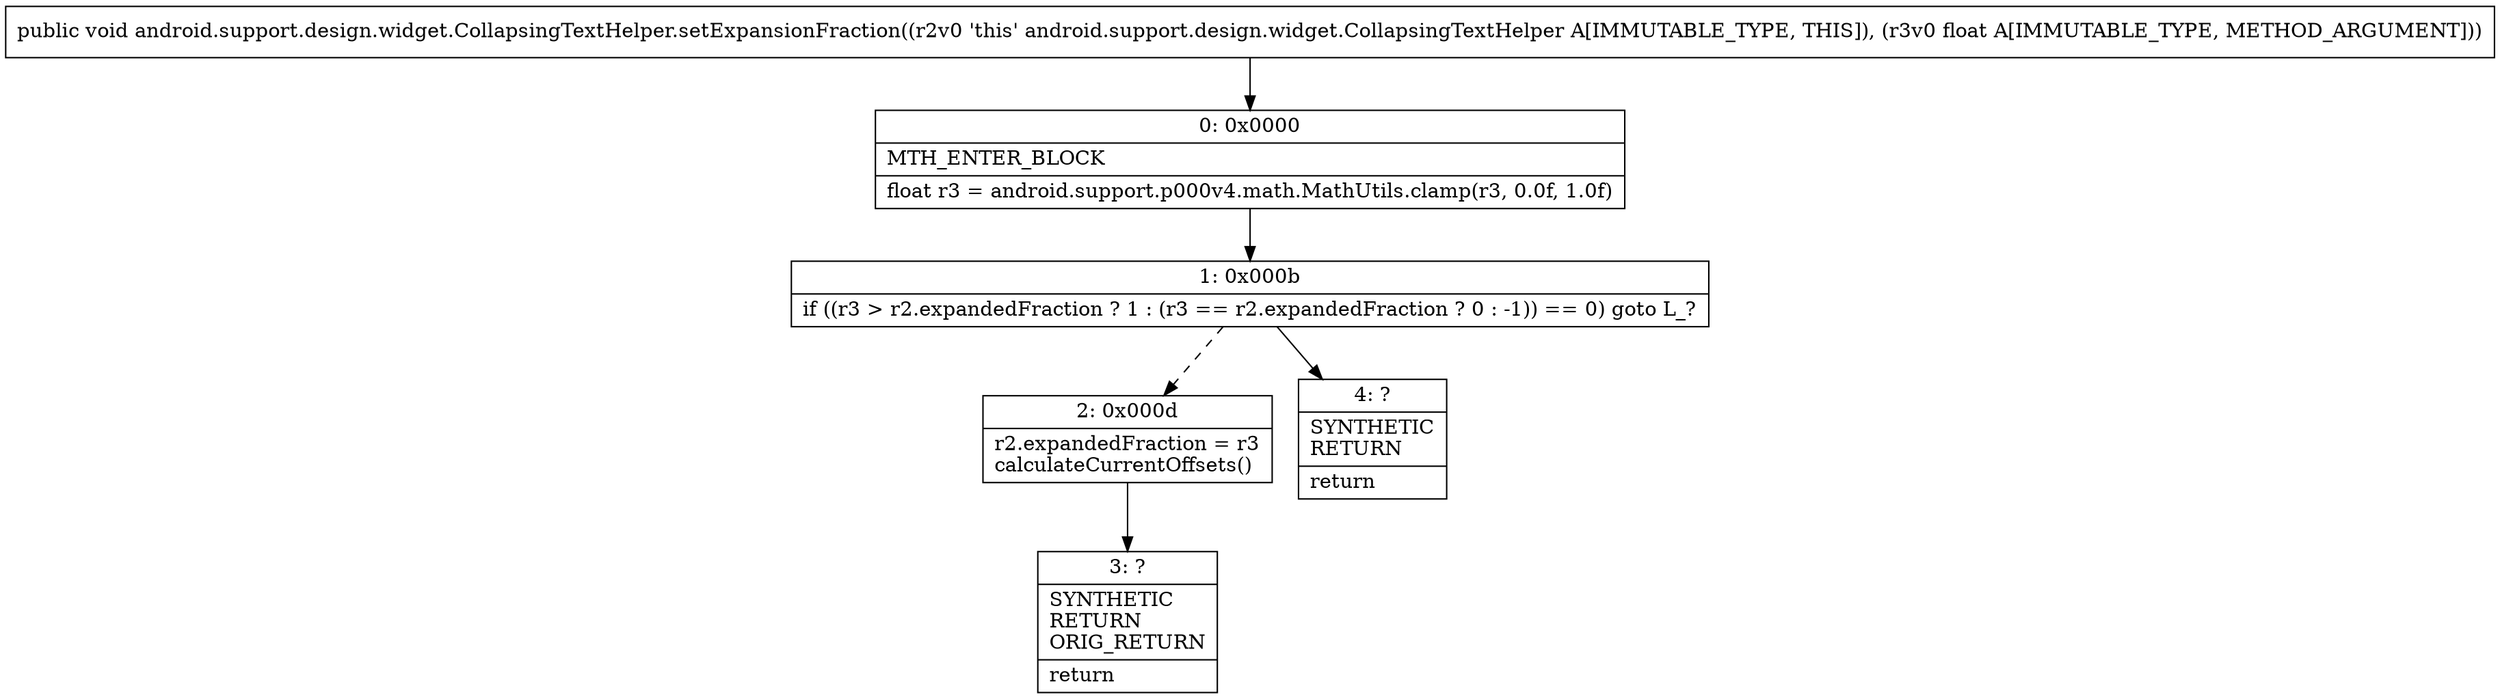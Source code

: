 digraph "CFG forandroid.support.design.widget.CollapsingTextHelper.setExpansionFraction(F)V" {
Node_0 [shape=record,label="{0\:\ 0x0000|MTH_ENTER_BLOCK\l|float r3 = android.support.p000v4.math.MathUtils.clamp(r3, 0.0f, 1.0f)\l}"];
Node_1 [shape=record,label="{1\:\ 0x000b|if ((r3 \> r2.expandedFraction ? 1 : (r3 == r2.expandedFraction ? 0 : \-1)) == 0) goto L_?\l}"];
Node_2 [shape=record,label="{2\:\ 0x000d|r2.expandedFraction = r3\lcalculateCurrentOffsets()\l}"];
Node_3 [shape=record,label="{3\:\ ?|SYNTHETIC\lRETURN\lORIG_RETURN\l|return\l}"];
Node_4 [shape=record,label="{4\:\ ?|SYNTHETIC\lRETURN\l|return\l}"];
MethodNode[shape=record,label="{public void android.support.design.widget.CollapsingTextHelper.setExpansionFraction((r2v0 'this' android.support.design.widget.CollapsingTextHelper A[IMMUTABLE_TYPE, THIS]), (r3v0 float A[IMMUTABLE_TYPE, METHOD_ARGUMENT])) }"];
MethodNode -> Node_0;
Node_0 -> Node_1;
Node_1 -> Node_2[style=dashed];
Node_1 -> Node_4;
Node_2 -> Node_3;
}

